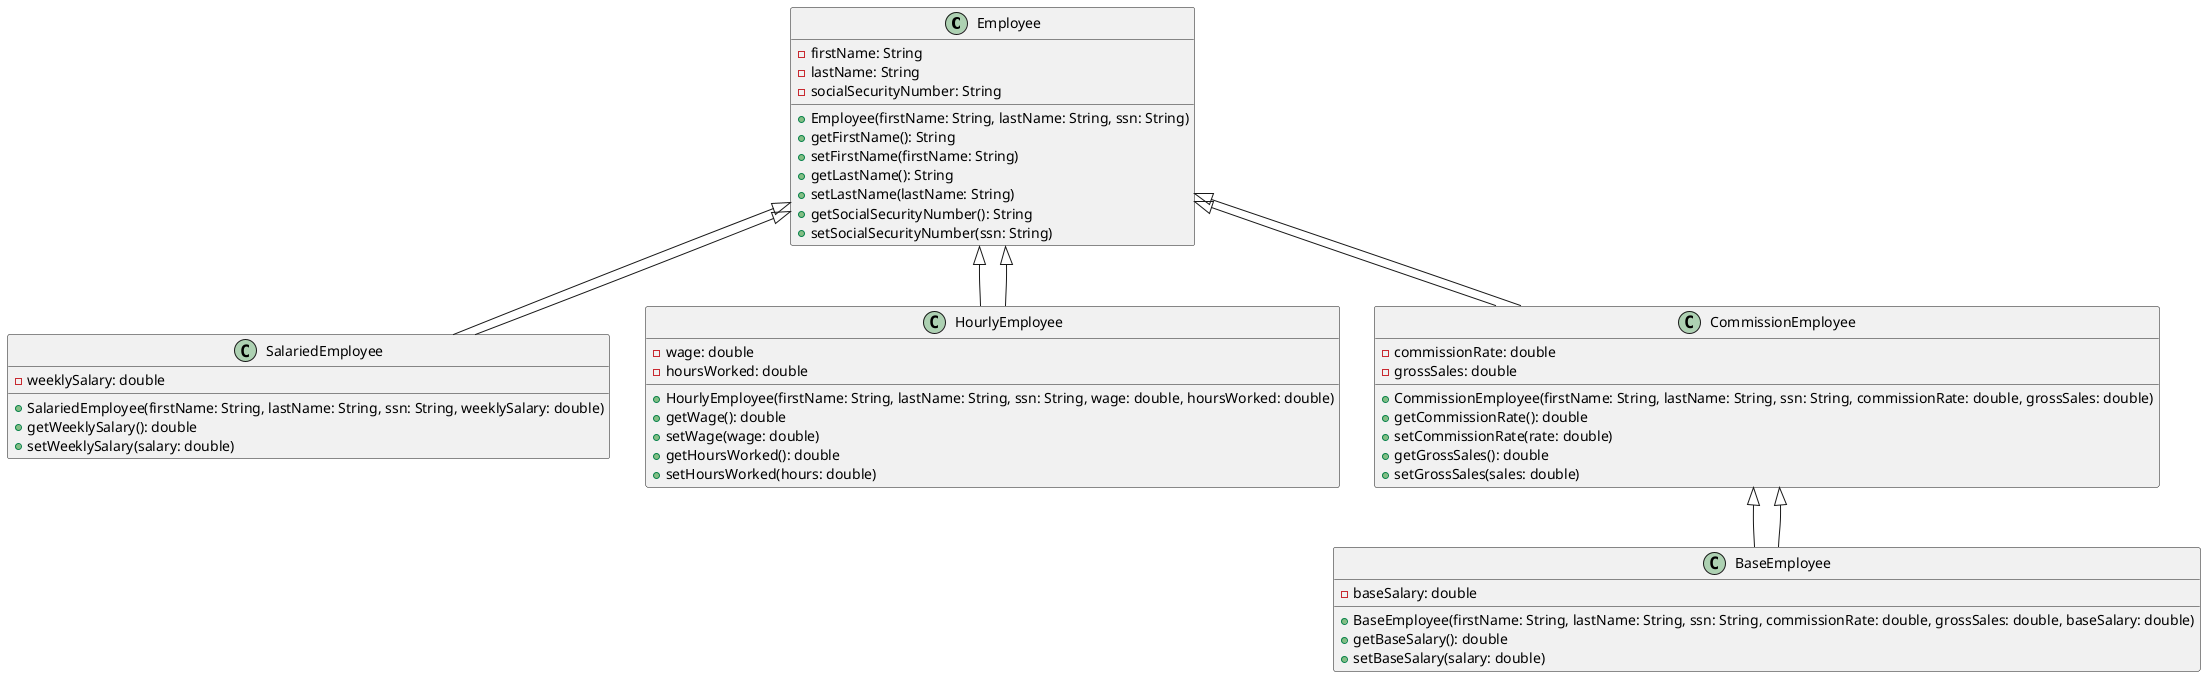 @startuml
class Employee {
    - firstName: String
    - lastName: String
    - socialSecurityNumber: String

    + Employee(firstName: String, lastName: String, ssn: String)
    + getFirstName(): String
    + setFirstName(firstName: String)
    + getLastName(): String
    + setLastName(lastName: String)
    + getSocialSecurityNumber(): String
    + setSocialSecurityNumber(ssn: String)
}

class SalariedEmployee extends Employee {
    - weeklySalary: double

    + SalariedEmployee(firstName: String, lastName: String, ssn: String, weeklySalary: double)
    + getWeeklySalary(): double
    + setWeeklySalary(salary: double)
}

class HourlyEmployee extends Employee {
    - wage: double
    - hoursWorked: double

    + HourlyEmployee(firstName: String, lastName: String, ssn: String, wage: double, hoursWorked: double)
    + getWage(): double
    + setWage(wage: double)
    + getHoursWorked(): double
    + setHoursWorked(hours: double)
}

class CommissionEmployee extends Employee {
    - commissionRate: double
    - grossSales: double

    + CommissionEmployee(firstName: String, lastName: String, ssn: String, commissionRate: double, grossSales: double)
    + getCommissionRate(): double
    + setCommissionRate(rate: double)
    + getGrossSales(): double
    + setGrossSales(sales: double)
}

class BaseEmployee extends CommissionEmployee {
    - baseSalary: double

    + BaseEmployee(firstName: String, lastName: String, ssn: String, commissionRate: double, grossSales: double, baseSalary: double)
    + getBaseSalary(): double
    + setBaseSalary(salary: double)
}

Employee <|-- SalariedEmployee
Employee <|-- HourlyEmployee
Employee <|-- CommissionEmployee
CommissionEmployee <|-- BaseEmployee

@enduml

